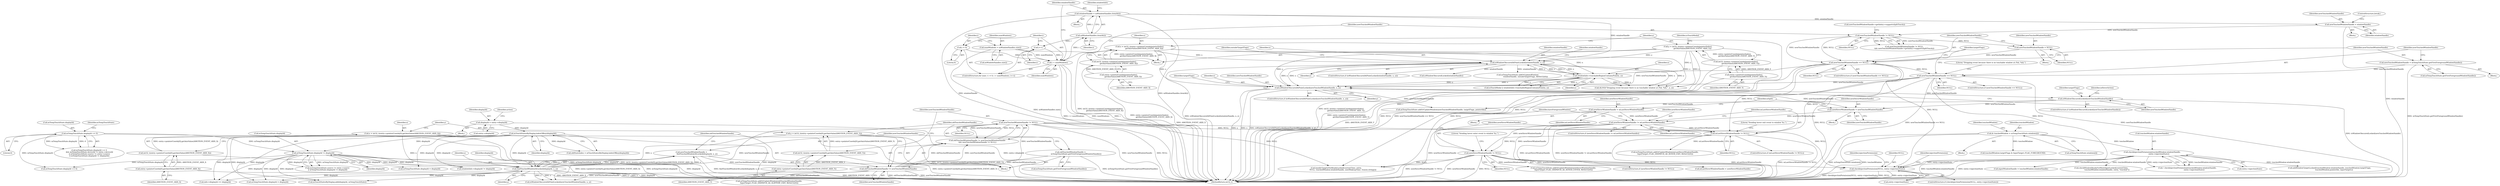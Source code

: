 digraph "0_Android_03a53d1c7765eeb3af0bc34c3dff02ada1953fbf_0@pointer" {
"1000944" [label="(Call,checkInjectionPermission(NULL, entry->injectionState))"];
"1000457" [label="(Call,newTouchedWindowHandle == NULL)"];
"1000453" [label="(Call,newTouchedWindowHandle = mTempTouchState.getFirstForegroundWindowHandle())"];
"1000449" [label="(Call,newTouchedWindowHandle == NULL)"];
"1000433" [label="(Call,newTouchedWindowHandle != NULL)"];
"1000392" [label="(Call,newTouchedWindowHandle = windowHandle)"];
"1000343" [label="(Call,windowHandle = mWindowHandles.itemAt(i))"];
"1000345" [label="(Call,mWindowHandles.itemAt(i))"];
"1000336" [label="(Call,i < numWindows)"];
"1000333" [label="(Call,i = 0)"];
"1000339" [label="(Call,i++)"];
"1000328" [label="(Call,numWindows = mWindowHandles.size())"];
"1000445" [label="(Call,newTouchedWindowHandle = NULL)"];
"1000588" [label="(Call,newTouchedWindowHandle != NULL)"];
"1000585" [label="(Call,oldTouchedWindowHandle != newTouchedWindowHandle)"];
"1000573" [label="(Call,oldTouchedWindowHandle =\n                    mTempTouchState.getFirstForegroundWindowHandle())"];
"1000577" [label="(Call,newTouchedWindowHandle =\n                    findTouchedWindowAtLocked(displayId, x, y))"];
"1000579" [label="(Call,findTouchedWindowAtLocked(displayId, x, y))"];
"1000150" [label="(Call,mTouchStatesByDisplay.indexOfKey(displayId))"];
"1000117" [label="(Call,displayId = entry->displayId)"];
"1000202" [label="(Call,mTempTouchState.displayId != displayId)"];
"1000181" [label="(Call,mTempTouchState.displayId >= 0)"];
"1000561" [label="(Call,x = int32_t(entry->pointerCoords[0].getAxisValue(AMOTION_EVENT_AXIS_X)))"];
"1000563" [label="(Call,int32_t(entry->pointerCoords[0].getAxisValue(AMOTION_EVENT_AXIS_X)))"];
"1000564" [label="(Call,entry->pointerCoords[0].getAxisValue(AMOTION_EVENT_AXIS_X))"];
"1000567" [label="(Call,y = int32_t(entry->pointerCoords[0].getAxisValue(AMOTION_EVENT_AXIS_Y)))"];
"1000569" [label="(Call,int32_t(entry->pointerCoords[0].getAxisValue(AMOTION_EVENT_AXIS_Y)))"];
"1000570" [label="(Call,entry->pointerCoords[0].getAxisValue(AMOTION_EVENT_AXIS_Y))"];
"1000663" [label="(Call,newHoverWindowHandle != NULL)"];
"1000645" [label="(Call,newHoverWindowHandle != mLastHoverWindowHandle)"];
"1000510" [label="(Call,newHoverWindowHandle = mLastHoverWindowHandle)"];
"1000501" [label="(Call,newHoverWindowHandle = newTouchedWindowHandle)"];
"1000482" [label="(Call,isWindowObscuredAtPointLocked(newTouchedWindowHandle, x, y))"];
"1000311" [label="(Call,x = int32_t(entry->pointerCoords[pointerIndex].\n                getAxisValue(AMOTION_EVENT_AXIS_X)))"];
"1000313" [label="(Call,int32_t(entry->pointerCoords[pointerIndex].\n                getAxisValue(AMOTION_EVENT_AXIS_X)))"];
"1000314" [label="(Call,entry->pointerCoords[pointerIndex].\n                getAxisValue(AMOTION_EVENT_AXIS_X))"];
"1000388" [label="(Call,windowInfo->touchableRegionContainsPoint(x, y))"];
"1000410" [label="(Call,isWindowObscuredAtPointLocked(windowHandle, x, y))"];
"1000317" [label="(Call,y = int32_t(entry->pointerCoords[pointerIndex].\n                getAxisValue(AMOTION_EVENT_AXIS_Y)))"];
"1000319" [label="(Call,int32_t(entry->pointerCoords[pointerIndex].\n                getAxisValue(AMOTION_EVENT_AXIS_Y)))"];
"1000320" [label="(Call,entry->pointerCoords[pointerIndex].\n                getAxisValue(AMOTION_EVENT_AXIS_Y))"];
"1000492" [label="(Call,isWindowObscuredLocked(newTouchedWindowHandle))"];
"1000650" [label="(Call,mLastHoverWindowHandle != NULL)"];
"1000711" [label="(Call,checkInjectionPermission(touchedWindow.windowHandle,\n                        entry->injectionState))"];
"1000692" [label="(Call,& touchedWindow = mTempTouchState.windows[i])"];
"1000393" [label="(Identifier,newTouchedWindowHandle)"];
"1000335" [label="(Literal,0)"];
"1000118" [label="(Identifier,displayId)"];
"1000581" [label="(Identifier,x)"];
"1000343" [label="(Call,windowHandle = mWindowHandles.itemAt(i))"];
"1000180" [label="(Call,mTempTouchState.displayId >= 0\n && (mTempTouchState.deviceId != entry->deviceId\n || mTempTouchState.source != entry->source\n || mTempTouchState.displayId != displayId))"];
"1000444" [label="(Block,)"];
"1000436" [label="(Call,newTouchedWindowHandle->getInfo()->supportsSplitTouch())"];
"1000194" [label="(Call,mTempTouchState.source != entry->source\n || mTempTouchState.displayId != displayId)"];
"1000409" [label="(ControlStructure,if (isWindowObscuredAtPointLocked(windowHandle, x, y)))"];
"1000510" [label="(Call,newHoverWindowHandle = mLastHoverWindowHandle)"];
"1000650" [label="(Call,mLastHoverWindowHandle != NULL)"];
"1000337" [label="(Identifier,i)"];
"1000304" [label="(Block,)"];
"1000150" [label="(Call,mTouchStatesByDisplay.indexOfKey(displayId))"];
"1000620" [label="(Call,isWindowObscuredAtPointLocked(newTouchedWindowHandle, x, y))"];
"1000181" [label="(Call,mTempTouchState.displayId >= 0)"];
"1000151" [label="(Identifier,displayId)"];
"1000319" [label="(Call,int32_t(entry->pointerCoords[pointerIndex].\n                getAxisValue(AMOTION_EVENT_AXIS_Y)))"];
"1000645" [label="(Call,newHoverWindowHandle != mLastHoverWindowHandle)"];
"1000340" [label="(Identifier,i)"];
"1000119" [label="(Call,entry->displayId)"];
"1000420" [label="(Call,isWindowObscuredLocked(windowHandle))"];
"1000511" [label="(Identifier,newHoverWindowHandle)"];
"1000445" [label="(Call,newTouchedWindowHandle = NULL)"];
"1000451" [label="(Identifier,NULL)"];
"1000570" [label="(Call,entry->pointerCoords[0].getAxisValue(AMOTION_EVENT_AXIS_Y))"];
"1000206" [label="(Identifier,displayId)"];
"1000573" [label="(Call,oldTouchedWindowHandle =\n                    mTempTouchState.getFirstForegroundWindowHandle())"];
"1000313" [label="(Call,int32_t(entry->pointerCoords[pointerIndex].\n                getAxisValue(AMOTION_EVENT_AXIS_X)))"];
"1000491" [label="(ControlStructure,if (isWindowObscuredLocked(newTouchedWindowHandle)))"];
"1000827" [label="(Call,checkWindowReadyForMoreInputLocked(currentTime,\n                    touchedWindow.windowHandle, entry, \"touched\"))"];
"1000577" [label="(Call,newTouchedWindowHandle =\n                    findTouchedWindowAtLocked(displayId, x, y))"];
"1000956" [label="(Identifier,injectionPermission)"];
"1000485" [label="(Identifier,y)"];
"1000388" [label="(Call,windowInfo->touchableRegionContainsPoint(x, y))"];
"1000311" [label="(Call,x = int32_t(entry->pointerCoords[pointerIndex].\n                getAxisValue(AMOTION_EVENT_AXIS_X)))"];
"1000426" [label="(Call,mTempTouchState.addOrUpdateWindow(\n                            windowHandle, outsideTargetFlags, BitSet32(0)))"];
"1000448" [label="(ControlStructure,if (newTouchedWindowHandle == NULL))"];
"1001167" [label="(MethodReturn,int32_t)"];
"1000590" [label="(Identifier,NULL)"];
"1000567" [label="(Call,y = int32_t(entry->pointerCoords[0].getAxisValue(AMOTION_EVENT_AXIS_Y)))"];
"1000678" [label="(Identifier,haveForegroundWindow)"];
"1000461" [label="(Call,ALOGI(\"Dropping event because there is no touchable window at (%d, %d).\", x, y))"];
"1000651" [label="(Identifier,mLastHoverWindowHandle)"];
"1000202" [label="(Call,mTempTouchState.displayId != displayId)"];
"1000328" [label="(Call,numWindows = mWindowHandles.size())"];
"1000315" [label="(Identifier,AMOTION_EVENT_AXIS_X)"];
"1000453" [label="(Call,newTouchedWindowHandle = mTempTouchState.getFirstForegroundWindowHandle())"];
"1000562" [label="(Identifier,x)"];
"1000710" [label="(Call,! checkInjectionPermission(touchedWindow.windowHandle,\n                        entry->injectionState))"];
"1000336" [label="(Call,i < numWindows)"];
"1000481" [label="(ControlStructure,if (isWindowObscuredAtPointLocked(newTouchedWindowHandle, x, y)))"];
"1000314" [label="(Call,entry->pointerCoords[pointerIndex].\n                getAxisValue(AMOTION_EVENT_AXIS_X))"];
"1000655" [label="(Literal,\"Sending hover exit event to window %s.\")"];
"1000649" [label="(ControlStructure,if (mLastHoverWindowHandle != NULL))"];
"1000334" [label="(Identifier,i)"];
"1000435" [label="(Identifier,NULL)"];
"1000584" [label="(Call,oldTouchedWindowHandle != newTouchedWindowHandle\n && newTouchedWindowHandle != NULL)"];
"1000456" [label="(ControlStructure,if (newTouchedWindowHandle == NULL))"];
"1000346" [label="(Identifier,i)"];
"1001128" [label="(Call,mTouchStatesByDisplay.add(displayId, mTempTouchState))"];
"1000395" [label="(ControlStructure,break;)"];
"1000421" [label="(Identifier,windowHandle)"];
"1000565" [label="(Identifier,AMOTION_EVENT_AXIS_X)"];
"1000345" [label="(Call,mWindowHandles.itemAt(i))"];
"1000333" [label="(Call,i = 0)"];
"1000579" [label="(Call,findTouchedWindowAtLocked(displayId, x, y))"];
"1000124" [label="(Identifier,action)"];
"1000886" [label="(Call,info->displayId == displayId)"];
"1000690" [label="(Block,)"];
"1000459" [label="(Identifier,NULL)"];
"1000185" [label="(Literal,0)"];
"1000670" [label="(Call,mTempTouchState.addOrUpdateWindow(newHoverWindowHandle,\n InputTarget::FLAG_DISPATCH_AS_HOVER_ENTER, BitSet32(0)))"];
"1000563" [label="(Call,int32_t(entry->pointerCoords[0].getAxisValue(AMOTION_EVENT_AXIS_X)))"];
"1000646" [label="(Identifier,newHoverWindowHandle)"];
"1000325" [label="(Identifier,isTouchModal)"];
"1000501" [label="(Call,newHoverWindowHandle = newTouchedWindowHandle)"];
"1000652" [label="(Identifier,NULL)"];
"1000711" [label="(Call,checkInjectionPermission(touchedWindow.windowHandle,\n                        entry->injectionState))"];
"1000582" [label="(Identifier,y)"];
"1000416" [label="(Identifier,outsideTargetFlags)"];
"1001139" [label="(Call,mLastHoverWindowHandle = newHoverWindowHandle)"];
"1000320" [label="(Call,entry->pointerCoords[pointerIndex].\n                getAxisValue(AMOTION_EVENT_AXIS_Y))"];
"1000700" [label="(Call,touchedWindow.targetFlags & InputTarget::FLAG_FOREGROUND)"];
"1000662" [label="(ControlStructure,if (newHoverWindowHandle != NULL))"];
"1000499" [label="(Identifier,isHoverAction)"];
"1000338" [label="(Identifier,numWindows)"];
"1000352" [label="(Call,windowInfo->displayId != displayId)"];
"1000331" [label="(ControlStructure,for (size_t i = 0; i < numWindows; i++))"];
"1000329" [label="(Identifier,numWindows)"];
"1000585" [label="(Call,oldTouchedWindowHandle != newTouchedWindowHandle)"];
"1000392" [label="(Call,newTouchedWindowHandle = windowHandle)"];
"1000492" [label="(Call,isWindowObscuredLocked(newTouchedWindowHandle))"];
"1000664" [label="(Identifier,newHoverWindowHandle)"];
"1000568" [label="(Identifier,y)"];
"1000493" [label="(Identifier,newTouchedWindowHandle)"];
"1000496" [label="(Identifier,targetFlags)"];
"1000488" [label="(Identifier,targetFlags)"];
"1000182" [label="(Call,mTempTouchState.displayId)"];
"1000712" [label="(Call,touchedWindow.windowHandle)"];
"1001113" [label="(Call,mTempTouchState.displayId >= 0)"];
"1000412" [label="(Identifier,x)"];
"1000339" [label="(Call,i++)"];
"1000715" [label="(Call,entry->injectionState)"];
"1000951" [label="(Identifier,injectionPermission)"];
"1000433" [label="(Call,newTouchedWindowHandle != NULL)"];
"1000580" [label="(Identifier,displayId)"];
"1000434" [label="(Identifier,newTouchedWindowHandle)"];
"1000189" [label="(Identifier,mTempTouchState)"];
"1000312" [label="(Identifier,x)"];
"1000943" [label="(ControlStructure,if (checkInjectionPermission(NULL, entry->injectionState)))"];
"1000454" [label="(Identifier,newTouchedWindowHandle)"];
"1000410" [label="(Call,isWindowObscuredAtPointLocked(windowHandle, x, y))"];
"1000330" [label="(Call,mWindowHandles.size())"];
"1000110" [label="(Block,)"];
"1000925" [label="(Call,addWindowTargetLocked(touchedWindow.windowHandle, touchedWindow.targetFlags,\n                touchedWindow.pointerIds, inputTargets))"];
"1000588" [label="(Call,newTouchedWindowHandle != NULL)"];
"1000148" [label="(Call,oldStateIndex = mTouchStatesByDisplay.indexOfKey(displayId))"];
"1000596" [label="(Call,mTempTouchState.addOrUpdateWindow(oldTouchedWindowHandle,\n InputTarget::FLAG_DISPATCH_AS_SLIPPERY_EXIT, BitSet32(0)))"];
"1000578" [label="(Identifier,newTouchedWindowHandle)"];
"1000117" [label="(Call,displayId = entry->displayId)"];
"1000288" [label="(Call,mTempTouchState.displayId = displayId)"];
"1000694" [label="(Call,mTempTouchState.windows[i])"];
"1000840" [label="(Call,handleTargetsNotReadyLocked(currentTime, entry,\n                        NULL, touchedWindow.windowHandle, nextWakeupTime, reason.string()))"];
"1000484" [label="(Identifier,x)"];
"1000318" [label="(Identifier,y)"];
"1000455" [label="(Call,mTempTouchState.getFirstForegroundWindowHandle())"];
"1000341" [label="(Block,)"];
"1000482" [label="(Call,isWindowObscuredAtPointLocked(newTouchedWindowHandle, x, y))"];
"1000561" [label="(Call,x = int32_t(entry->pointerCoords[0].getAxisValue(AMOTION_EVENT_AXIS_X)))"];
"1000450" [label="(Identifier,newTouchedWindowHandle)"];
"1000665" [label="(Identifier,NULL)"];
"1000458" [label="(Identifier,newTouchedWindowHandle)"];
"1000391" [label="(Block,)"];
"1000663" [label="(Call,newHoverWindowHandle != NULL)"];
"1000587" [label="(Identifier,newTouchedWindowHandle)"];
"1000349" [label="(Identifier,windowInfo)"];
"1000575" [label="(Call,mTempTouchState.getFirstForegroundWindowHandle())"];
"1000321" [label="(Identifier,AMOTION_EVENT_AXIS_Y)"];
"1000471" [label="(Identifier,targetFlags)"];
"1000692" [label="(Call,& touchedWindow = mTempTouchState.windows[i])"];
"1000944" [label="(Call,checkInjectionPermission(NULL, entry->injectionState))"];
"1000781" [label="(Call,inputWindowHandle = touchedWindow.windowHandle)"];
"1000945" [label="(Identifier,NULL)"];
"1000693" [label="(Identifier,touchedWindow)"];
"1000203" [label="(Call,mTempTouchState.displayId)"];
"1000413" [label="(Identifier,y)"];
"1000559" [label="(Block,)"];
"1000394" [label="(Identifier,windowHandle)"];
"1000446" [label="(Identifier,newTouchedWindowHandle)"];
"1000657" [label="(Call,mTempTouchState.addOrUpdateWindow(mLastHoverWindowHandle,\n InputTarget::FLAG_DISPATCH_AS_HOVER_EXIT, BitSet32(0)))"];
"1000586" [label="(Identifier,oldTouchedWindowHandle)"];
"1000647" [label="(Identifier,mLastHoverWindowHandle)"];
"1000462" [label="(Literal,\"Dropping event because there is no touchable window at (%d, %d).\")"];
"1000483" [label="(Identifier,newTouchedWindowHandle)"];
"1000644" [label="(ControlStructure,if (newHoverWindowHandle != mLastHoverWindowHandle))"];
"1000529" [label="(Call,mTempTouchState.addOrUpdateWindow(newTouchedWindowHandle, targetFlags, pointerIds))"];
"1000702" [label="(Identifier,touchedWindow)"];
"1000503" [label="(Identifier,newTouchedWindowHandle)"];
"1000390" [label="(Identifier,y)"];
"1000317" [label="(Call,y = int32_t(entry->pointerCoords[pointerIndex].\n                getAxisValue(AMOTION_EVENT_AXIS_Y)))"];
"1000457" [label="(Call,newTouchedWindowHandle == NULL)"];
"1000512" [label="(Identifier,mLastHoverWindowHandle)"];
"1000389" [label="(Identifier,x)"];
"1000946" [label="(Call,entry->injectionState)"];
"1000344" [label="(Identifier,windowHandle)"];
"1000502" [label="(Identifier,newHoverWindowHandle)"];
"1000411" [label="(Identifier,windowHandle)"];
"1000452" [label="(Block,)"];
"1000386" [label="(Call,isTouchModal || windowInfo->touchableRegionContainsPoint(x, y))"];
"1000668" [label="(Literal,\"Sending hover enter event to window %s.\")"];
"1000447" [label="(Identifier,NULL)"];
"1001016" [label="(Call,mTempTouchState.displayId = displayId)"];
"1000509" [label="(Block,)"];
"1000564" [label="(Call,entry->pointerCoords[0].getAxisValue(AMOTION_EVENT_AXIS_X))"];
"1000432" [label="(Call,newTouchedWindowHandle != NULL\n && newTouchedWindowHandle->getInfo()->supportsSplitTouch())"];
"1000569" [label="(Call,int32_t(entry->pointerCoords[0].getAxisValue(AMOTION_EVENT_AXIS_Y)))"];
"1000515" [label="(Identifier,isSplit)"];
"1000589" [label="(Identifier,newTouchedWindowHandle)"];
"1000571" [label="(Identifier,AMOTION_EVENT_AXIS_Y)"];
"1000500" [label="(Block,)"];
"1000449" [label="(Call,newTouchedWindowHandle == NULL)"];
"1000574" [label="(Identifier,oldTouchedWindowHandle)"];
"1000944" -> "1000943"  [label="AST: "];
"1000944" -> "1000946"  [label="CFG: "];
"1000945" -> "1000944"  [label="AST: "];
"1000946" -> "1000944"  [label="AST: "];
"1000951" -> "1000944"  [label="CFG: "];
"1000956" -> "1000944"  [label="CFG: "];
"1000944" -> "1001167"  [label="DDG: entry->injectionState"];
"1000944" -> "1001167"  [label="DDG: checkInjectionPermission(NULL, entry->injectionState)"];
"1000944" -> "1001167"  [label="DDG: NULL"];
"1000457" -> "1000944"  [label="DDG: NULL"];
"1000588" -> "1000944"  [label="DDG: NULL"];
"1000449" -> "1000944"  [label="DDG: NULL"];
"1000663" -> "1000944"  [label="DDG: NULL"];
"1000711" -> "1000944"  [label="DDG: entry->injectionState"];
"1000457" -> "1000456"  [label="AST: "];
"1000457" -> "1000459"  [label="CFG: "];
"1000458" -> "1000457"  [label="AST: "];
"1000459" -> "1000457"  [label="AST: "];
"1000462" -> "1000457"  [label="CFG: "];
"1000471" -> "1000457"  [label="CFG: "];
"1000457" -> "1001167"  [label="DDG: NULL"];
"1000457" -> "1001167"  [label="DDG: newTouchedWindowHandle == NULL"];
"1000457" -> "1001167"  [label="DDG: newTouchedWindowHandle"];
"1000453" -> "1000457"  [label="DDG: newTouchedWindowHandle"];
"1000449" -> "1000457"  [label="DDG: NULL"];
"1000457" -> "1000482"  [label="DDG: newTouchedWindowHandle"];
"1000457" -> "1000650"  [label="DDG: NULL"];
"1000457" -> "1000840"  [label="DDG: NULL"];
"1000453" -> "1000452"  [label="AST: "];
"1000453" -> "1000455"  [label="CFG: "];
"1000454" -> "1000453"  [label="AST: "];
"1000455" -> "1000453"  [label="AST: "];
"1000458" -> "1000453"  [label="CFG: "];
"1000453" -> "1001167"  [label="DDG: mTempTouchState.getFirstForegroundWindowHandle()"];
"1000449" -> "1000448"  [label="AST: "];
"1000449" -> "1000451"  [label="CFG: "];
"1000450" -> "1000449"  [label="AST: "];
"1000451" -> "1000449"  [label="AST: "];
"1000454" -> "1000449"  [label="CFG: "];
"1000471" -> "1000449"  [label="CFG: "];
"1000449" -> "1001167"  [label="DDG: newTouchedWindowHandle == NULL"];
"1000449" -> "1001167"  [label="DDG: NULL"];
"1000433" -> "1000449"  [label="DDG: newTouchedWindowHandle"];
"1000433" -> "1000449"  [label="DDG: NULL"];
"1000445" -> "1000449"  [label="DDG: newTouchedWindowHandle"];
"1000449" -> "1000482"  [label="DDG: newTouchedWindowHandle"];
"1000449" -> "1000650"  [label="DDG: NULL"];
"1000449" -> "1000840"  [label="DDG: NULL"];
"1000433" -> "1000432"  [label="AST: "];
"1000433" -> "1000435"  [label="CFG: "];
"1000434" -> "1000433"  [label="AST: "];
"1000435" -> "1000433"  [label="AST: "];
"1000436" -> "1000433"  [label="CFG: "];
"1000432" -> "1000433"  [label="CFG: "];
"1000433" -> "1000432"  [label="DDG: newTouchedWindowHandle"];
"1000433" -> "1000432"  [label="DDG: NULL"];
"1000392" -> "1000433"  [label="DDG: newTouchedWindowHandle"];
"1000433" -> "1000445"  [label="DDG: NULL"];
"1000392" -> "1000391"  [label="AST: "];
"1000392" -> "1000394"  [label="CFG: "];
"1000393" -> "1000392"  [label="AST: "];
"1000394" -> "1000392"  [label="AST: "];
"1000395" -> "1000392"  [label="CFG: "];
"1000392" -> "1001167"  [label="DDG: windowHandle"];
"1000343" -> "1000392"  [label="DDG: windowHandle"];
"1000343" -> "1000341"  [label="AST: "];
"1000343" -> "1000345"  [label="CFG: "];
"1000344" -> "1000343"  [label="AST: "];
"1000345" -> "1000343"  [label="AST: "];
"1000349" -> "1000343"  [label="CFG: "];
"1000343" -> "1001167"  [label="DDG: windowHandle"];
"1000343" -> "1001167"  [label="DDG: mWindowHandles.itemAt(i)"];
"1000345" -> "1000343"  [label="DDG: i"];
"1000343" -> "1000410"  [label="DDG: windowHandle"];
"1000345" -> "1000346"  [label="CFG: "];
"1000346" -> "1000345"  [label="AST: "];
"1000345" -> "1001167"  [label="DDG: i"];
"1000345" -> "1000339"  [label="DDG: i"];
"1000336" -> "1000345"  [label="DDG: i"];
"1000336" -> "1000331"  [label="AST: "];
"1000336" -> "1000338"  [label="CFG: "];
"1000337" -> "1000336"  [label="AST: "];
"1000338" -> "1000336"  [label="AST: "];
"1000344" -> "1000336"  [label="CFG: "];
"1000434" -> "1000336"  [label="CFG: "];
"1000336" -> "1001167"  [label="DDG: i < numWindows"];
"1000336" -> "1001167"  [label="DDG: numWindows"];
"1000336" -> "1001167"  [label="DDG: i"];
"1000333" -> "1000336"  [label="DDG: i"];
"1000339" -> "1000336"  [label="DDG: i"];
"1000328" -> "1000336"  [label="DDG: numWindows"];
"1000333" -> "1000331"  [label="AST: "];
"1000333" -> "1000335"  [label="CFG: "];
"1000334" -> "1000333"  [label="AST: "];
"1000335" -> "1000333"  [label="AST: "];
"1000337" -> "1000333"  [label="CFG: "];
"1000339" -> "1000331"  [label="AST: "];
"1000339" -> "1000340"  [label="CFG: "];
"1000340" -> "1000339"  [label="AST: "];
"1000337" -> "1000339"  [label="CFG: "];
"1000328" -> "1000304"  [label="AST: "];
"1000328" -> "1000330"  [label="CFG: "];
"1000329" -> "1000328"  [label="AST: "];
"1000330" -> "1000328"  [label="AST: "];
"1000334" -> "1000328"  [label="CFG: "];
"1000328" -> "1001167"  [label="DDG: mWindowHandles.size()"];
"1000445" -> "1000444"  [label="AST: "];
"1000445" -> "1000447"  [label="CFG: "];
"1000446" -> "1000445"  [label="AST: "];
"1000447" -> "1000445"  [label="AST: "];
"1000450" -> "1000445"  [label="CFG: "];
"1000588" -> "1000584"  [label="AST: "];
"1000588" -> "1000590"  [label="CFG: "];
"1000589" -> "1000588"  [label="AST: "];
"1000590" -> "1000588"  [label="AST: "];
"1000584" -> "1000588"  [label="CFG: "];
"1000588" -> "1001167"  [label="DDG: newTouchedWindowHandle"];
"1000588" -> "1001167"  [label="DDG: NULL"];
"1000588" -> "1000584"  [label="DDG: newTouchedWindowHandle"];
"1000588" -> "1000584"  [label="DDG: NULL"];
"1000585" -> "1000588"  [label="DDG: newTouchedWindowHandle"];
"1000588" -> "1000620"  [label="DDG: newTouchedWindowHandle"];
"1000588" -> "1000650"  [label="DDG: NULL"];
"1000588" -> "1000840"  [label="DDG: NULL"];
"1000585" -> "1000584"  [label="AST: "];
"1000585" -> "1000587"  [label="CFG: "];
"1000586" -> "1000585"  [label="AST: "];
"1000587" -> "1000585"  [label="AST: "];
"1000589" -> "1000585"  [label="CFG: "];
"1000584" -> "1000585"  [label="CFG: "];
"1000585" -> "1001167"  [label="DDG: oldTouchedWindowHandle"];
"1000585" -> "1001167"  [label="DDG: newTouchedWindowHandle"];
"1000585" -> "1000584"  [label="DDG: oldTouchedWindowHandle"];
"1000585" -> "1000584"  [label="DDG: newTouchedWindowHandle"];
"1000573" -> "1000585"  [label="DDG: oldTouchedWindowHandle"];
"1000577" -> "1000585"  [label="DDG: newTouchedWindowHandle"];
"1000585" -> "1000596"  [label="DDG: oldTouchedWindowHandle"];
"1000585" -> "1000620"  [label="DDG: newTouchedWindowHandle"];
"1000573" -> "1000559"  [label="AST: "];
"1000573" -> "1000575"  [label="CFG: "];
"1000574" -> "1000573"  [label="AST: "];
"1000575" -> "1000573"  [label="AST: "];
"1000578" -> "1000573"  [label="CFG: "];
"1000573" -> "1001167"  [label="DDG: mTempTouchState.getFirstForegroundWindowHandle()"];
"1000577" -> "1000559"  [label="AST: "];
"1000577" -> "1000579"  [label="CFG: "];
"1000578" -> "1000577"  [label="AST: "];
"1000579" -> "1000577"  [label="AST: "];
"1000586" -> "1000577"  [label="CFG: "];
"1000577" -> "1001167"  [label="DDG: findTouchedWindowAtLocked(displayId, x, y)"];
"1000579" -> "1000577"  [label="DDG: displayId"];
"1000579" -> "1000577"  [label="DDG: x"];
"1000579" -> "1000577"  [label="DDG: y"];
"1000579" -> "1000582"  [label="CFG: "];
"1000580" -> "1000579"  [label="AST: "];
"1000581" -> "1000579"  [label="AST: "];
"1000582" -> "1000579"  [label="AST: "];
"1000579" -> "1001167"  [label="DDG: displayId"];
"1000579" -> "1001167"  [label="DDG: y"];
"1000579" -> "1001167"  [label="DDG: x"];
"1000150" -> "1000579"  [label="DDG: displayId"];
"1000202" -> "1000579"  [label="DDG: displayId"];
"1000561" -> "1000579"  [label="DDG: x"];
"1000567" -> "1000579"  [label="DDG: y"];
"1000579" -> "1000620"  [label="DDG: x"];
"1000579" -> "1000620"  [label="DDG: y"];
"1000579" -> "1000886"  [label="DDG: displayId"];
"1000579" -> "1001016"  [label="DDG: displayId"];
"1000579" -> "1001128"  [label="DDG: displayId"];
"1000150" -> "1000148"  [label="AST: "];
"1000150" -> "1000151"  [label="CFG: "];
"1000151" -> "1000150"  [label="AST: "];
"1000148" -> "1000150"  [label="CFG: "];
"1000150" -> "1001167"  [label="DDG: displayId"];
"1000150" -> "1000148"  [label="DDG: displayId"];
"1000117" -> "1000150"  [label="DDG: displayId"];
"1000150" -> "1000202"  [label="DDG: displayId"];
"1000150" -> "1000288"  [label="DDG: displayId"];
"1000150" -> "1000352"  [label="DDG: displayId"];
"1000150" -> "1000886"  [label="DDG: displayId"];
"1000150" -> "1001016"  [label="DDG: displayId"];
"1000150" -> "1001128"  [label="DDG: displayId"];
"1000117" -> "1000110"  [label="AST: "];
"1000117" -> "1000119"  [label="CFG: "];
"1000118" -> "1000117"  [label="AST: "];
"1000119" -> "1000117"  [label="AST: "];
"1000124" -> "1000117"  [label="CFG: "];
"1000117" -> "1001167"  [label="DDG: entry->displayId"];
"1000202" -> "1000194"  [label="AST: "];
"1000202" -> "1000206"  [label="CFG: "];
"1000203" -> "1000202"  [label="AST: "];
"1000206" -> "1000202"  [label="AST: "];
"1000194" -> "1000202"  [label="CFG: "];
"1000202" -> "1001167"  [label="DDG: displayId"];
"1000202" -> "1001167"  [label="DDG: mTempTouchState.displayId"];
"1000202" -> "1000194"  [label="DDG: mTempTouchState.displayId"];
"1000202" -> "1000194"  [label="DDG: displayId"];
"1000181" -> "1000202"  [label="DDG: mTempTouchState.displayId"];
"1000202" -> "1000288"  [label="DDG: displayId"];
"1000202" -> "1000352"  [label="DDG: displayId"];
"1000202" -> "1000886"  [label="DDG: displayId"];
"1000202" -> "1001016"  [label="DDG: displayId"];
"1000202" -> "1001113"  [label="DDG: mTempTouchState.displayId"];
"1000202" -> "1001128"  [label="DDG: displayId"];
"1000181" -> "1000180"  [label="AST: "];
"1000181" -> "1000185"  [label="CFG: "];
"1000182" -> "1000181"  [label="AST: "];
"1000185" -> "1000181"  [label="AST: "];
"1000189" -> "1000181"  [label="CFG: "];
"1000180" -> "1000181"  [label="CFG: "];
"1000181" -> "1001167"  [label="DDG: mTempTouchState.displayId"];
"1000181" -> "1000180"  [label="DDG: mTempTouchState.displayId"];
"1000181" -> "1000180"  [label="DDG: 0"];
"1000181" -> "1001113"  [label="DDG: mTempTouchState.displayId"];
"1000561" -> "1000559"  [label="AST: "];
"1000561" -> "1000563"  [label="CFG: "];
"1000562" -> "1000561"  [label="AST: "];
"1000563" -> "1000561"  [label="AST: "];
"1000568" -> "1000561"  [label="CFG: "];
"1000561" -> "1001167"  [label="DDG: int32_t(entry->pointerCoords[0].getAxisValue(AMOTION_EVENT_AXIS_X))"];
"1000563" -> "1000561"  [label="DDG: entry->pointerCoords[0].getAxisValue(AMOTION_EVENT_AXIS_X)"];
"1000563" -> "1000564"  [label="CFG: "];
"1000564" -> "1000563"  [label="AST: "];
"1000563" -> "1001167"  [label="DDG: entry->pointerCoords[0].getAxisValue(AMOTION_EVENT_AXIS_X)"];
"1000564" -> "1000563"  [label="DDG: AMOTION_EVENT_AXIS_X"];
"1000564" -> "1000565"  [label="CFG: "];
"1000565" -> "1000564"  [label="AST: "];
"1000564" -> "1001167"  [label="DDG: AMOTION_EVENT_AXIS_X"];
"1000567" -> "1000559"  [label="AST: "];
"1000567" -> "1000569"  [label="CFG: "];
"1000568" -> "1000567"  [label="AST: "];
"1000569" -> "1000567"  [label="AST: "];
"1000574" -> "1000567"  [label="CFG: "];
"1000567" -> "1001167"  [label="DDG: int32_t(entry->pointerCoords[0].getAxisValue(AMOTION_EVENT_AXIS_Y))"];
"1000569" -> "1000567"  [label="DDG: entry->pointerCoords[0].getAxisValue(AMOTION_EVENT_AXIS_Y)"];
"1000569" -> "1000570"  [label="CFG: "];
"1000570" -> "1000569"  [label="AST: "];
"1000569" -> "1001167"  [label="DDG: entry->pointerCoords[0].getAxisValue(AMOTION_EVENT_AXIS_Y)"];
"1000570" -> "1000569"  [label="DDG: AMOTION_EVENT_AXIS_Y"];
"1000570" -> "1000571"  [label="CFG: "];
"1000571" -> "1000570"  [label="AST: "];
"1000570" -> "1001167"  [label="DDG: AMOTION_EVENT_AXIS_Y"];
"1000663" -> "1000662"  [label="AST: "];
"1000663" -> "1000665"  [label="CFG: "];
"1000664" -> "1000663"  [label="AST: "];
"1000665" -> "1000663"  [label="AST: "];
"1000668" -> "1000663"  [label="CFG: "];
"1000678" -> "1000663"  [label="CFG: "];
"1000663" -> "1001167"  [label="DDG: newHoverWindowHandle != NULL"];
"1000663" -> "1001167"  [label="DDG: newHoverWindowHandle"];
"1000663" -> "1001167"  [label="DDG: NULL"];
"1000645" -> "1000663"  [label="DDG: newHoverWindowHandle"];
"1000650" -> "1000663"  [label="DDG: NULL"];
"1000663" -> "1000670"  [label="DDG: newHoverWindowHandle"];
"1000663" -> "1000840"  [label="DDG: NULL"];
"1000663" -> "1001139"  [label="DDG: newHoverWindowHandle"];
"1000645" -> "1000644"  [label="AST: "];
"1000645" -> "1000647"  [label="CFG: "];
"1000646" -> "1000645"  [label="AST: "];
"1000647" -> "1000645"  [label="AST: "];
"1000651" -> "1000645"  [label="CFG: "];
"1000678" -> "1000645"  [label="CFG: "];
"1000645" -> "1001167"  [label="DDG: newHoverWindowHandle"];
"1000645" -> "1001167"  [label="DDG: mLastHoverWindowHandle"];
"1000645" -> "1001167"  [label="DDG: newHoverWindowHandle != mLastHoverWindowHandle"];
"1000510" -> "1000645"  [label="DDG: newHoverWindowHandle"];
"1000501" -> "1000645"  [label="DDG: newHoverWindowHandle"];
"1000645" -> "1000650"  [label="DDG: mLastHoverWindowHandle"];
"1000645" -> "1001139"  [label="DDG: newHoverWindowHandle"];
"1000510" -> "1000509"  [label="AST: "];
"1000510" -> "1000512"  [label="CFG: "];
"1000511" -> "1000510"  [label="AST: "];
"1000512" -> "1000510"  [label="AST: "];
"1000515" -> "1000510"  [label="CFG: "];
"1000501" -> "1000500"  [label="AST: "];
"1000501" -> "1000503"  [label="CFG: "];
"1000502" -> "1000501"  [label="AST: "];
"1000503" -> "1000501"  [label="AST: "];
"1000515" -> "1000501"  [label="CFG: "];
"1000482" -> "1000501"  [label="DDG: newTouchedWindowHandle"];
"1000492" -> "1000501"  [label="DDG: newTouchedWindowHandle"];
"1000482" -> "1000481"  [label="AST: "];
"1000482" -> "1000485"  [label="CFG: "];
"1000483" -> "1000482"  [label="AST: "];
"1000484" -> "1000482"  [label="AST: "];
"1000485" -> "1000482"  [label="AST: "];
"1000488" -> "1000482"  [label="CFG: "];
"1000493" -> "1000482"  [label="CFG: "];
"1000482" -> "1001167"  [label="DDG: y"];
"1000482" -> "1001167"  [label="DDG: x"];
"1000482" -> "1001167"  [label="DDG: isWindowObscuredAtPointLocked(newTouchedWindowHandle, x, y)"];
"1000311" -> "1000482"  [label="DDG: x"];
"1000388" -> "1000482"  [label="DDG: x"];
"1000388" -> "1000482"  [label="DDG: y"];
"1000410" -> "1000482"  [label="DDG: x"];
"1000410" -> "1000482"  [label="DDG: y"];
"1000317" -> "1000482"  [label="DDG: y"];
"1000482" -> "1000492"  [label="DDG: newTouchedWindowHandle"];
"1000482" -> "1000529"  [label="DDG: newTouchedWindowHandle"];
"1000311" -> "1000304"  [label="AST: "];
"1000311" -> "1000313"  [label="CFG: "];
"1000312" -> "1000311"  [label="AST: "];
"1000313" -> "1000311"  [label="AST: "];
"1000318" -> "1000311"  [label="CFG: "];
"1000311" -> "1001167"  [label="DDG: int32_t(entry->pointerCoords[pointerIndex].\n                getAxisValue(AMOTION_EVENT_AXIS_X))"];
"1000313" -> "1000311"  [label="DDG: entry->pointerCoords[pointerIndex].\n                getAxisValue(AMOTION_EVENT_AXIS_X)"];
"1000311" -> "1000388"  [label="DDG: x"];
"1000311" -> "1000410"  [label="DDG: x"];
"1000311" -> "1000461"  [label="DDG: x"];
"1000313" -> "1000314"  [label="CFG: "];
"1000314" -> "1000313"  [label="AST: "];
"1000313" -> "1001167"  [label="DDG: entry->pointerCoords[pointerIndex].\n                getAxisValue(AMOTION_EVENT_AXIS_X)"];
"1000314" -> "1000313"  [label="DDG: AMOTION_EVENT_AXIS_X"];
"1000314" -> "1000315"  [label="CFG: "];
"1000315" -> "1000314"  [label="AST: "];
"1000314" -> "1001167"  [label="DDG: AMOTION_EVENT_AXIS_X"];
"1000388" -> "1000386"  [label="AST: "];
"1000388" -> "1000390"  [label="CFG: "];
"1000389" -> "1000388"  [label="AST: "];
"1000390" -> "1000388"  [label="AST: "];
"1000386" -> "1000388"  [label="CFG: "];
"1000388" -> "1000386"  [label="DDG: x"];
"1000388" -> "1000386"  [label="DDG: y"];
"1000410" -> "1000388"  [label="DDG: x"];
"1000410" -> "1000388"  [label="DDG: y"];
"1000317" -> "1000388"  [label="DDG: y"];
"1000388" -> "1000410"  [label="DDG: x"];
"1000388" -> "1000410"  [label="DDG: y"];
"1000388" -> "1000461"  [label="DDG: x"];
"1000388" -> "1000461"  [label="DDG: y"];
"1000410" -> "1000409"  [label="AST: "];
"1000410" -> "1000413"  [label="CFG: "];
"1000411" -> "1000410"  [label="AST: "];
"1000412" -> "1000410"  [label="AST: "];
"1000413" -> "1000410"  [label="AST: "];
"1000416" -> "1000410"  [label="CFG: "];
"1000421" -> "1000410"  [label="CFG: "];
"1000410" -> "1001167"  [label="DDG: isWindowObscuredAtPointLocked(windowHandle, x, y)"];
"1000317" -> "1000410"  [label="DDG: y"];
"1000410" -> "1000420"  [label="DDG: windowHandle"];
"1000410" -> "1000426"  [label="DDG: windowHandle"];
"1000410" -> "1000461"  [label="DDG: x"];
"1000410" -> "1000461"  [label="DDG: y"];
"1000317" -> "1000304"  [label="AST: "];
"1000317" -> "1000319"  [label="CFG: "];
"1000318" -> "1000317"  [label="AST: "];
"1000319" -> "1000317"  [label="AST: "];
"1000325" -> "1000317"  [label="CFG: "];
"1000317" -> "1001167"  [label="DDG: int32_t(entry->pointerCoords[pointerIndex].\n                getAxisValue(AMOTION_EVENT_AXIS_Y))"];
"1000319" -> "1000317"  [label="DDG: entry->pointerCoords[pointerIndex].\n                getAxisValue(AMOTION_EVENT_AXIS_Y)"];
"1000317" -> "1000461"  [label="DDG: y"];
"1000319" -> "1000320"  [label="CFG: "];
"1000320" -> "1000319"  [label="AST: "];
"1000319" -> "1001167"  [label="DDG: entry->pointerCoords[pointerIndex].\n                getAxisValue(AMOTION_EVENT_AXIS_Y)"];
"1000320" -> "1000319"  [label="DDG: AMOTION_EVENT_AXIS_Y"];
"1000320" -> "1000321"  [label="CFG: "];
"1000321" -> "1000320"  [label="AST: "];
"1000320" -> "1001167"  [label="DDG: AMOTION_EVENT_AXIS_Y"];
"1000492" -> "1000491"  [label="AST: "];
"1000492" -> "1000493"  [label="CFG: "];
"1000493" -> "1000492"  [label="AST: "];
"1000496" -> "1000492"  [label="CFG: "];
"1000499" -> "1000492"  [label="CFG: "];
"1000492" -> "1001167"  [label="DDG: isWindowObscuredLocked(newTouchedWindowHandle)"];
"1000492" -> "1000529"  [label="DDG: newTouchedWindowHandle"];
"1000650" -> "1000649"  [label="AST: "];
"1000650" -> "1000652"  [label="CFG: "];
"1000651" -> "1000650"  [label="AST: "];
"1000652" -> "1000650"  [label="AST: "];
"1000655" -> "1000650"  [label="CFG: "];
"1000664" -> "1000650"  [label="CFG: "];
"1000650" -> "1001167"  [label="DDG: mLastHoverWindowHandle != NULL"];
"1000650" -> "1001167"  [label="DDG: mLastHoverWindowHandle"];
"1000650" -> "1000657"  [label="DDG: mLastHoverWindowHandle"];
"1000711" -> "1000710"  [label="AST: "];
"1000711" -> "1000715"  [label="CFG: "];
"1000712" -> "1000711"  [label="AST: "];
"1000715" -> "1000711"  [label="AST: "];
"1000710" -> "1000711"  [label="CFG: "];
"1000711" -> "1001167"  [label="DDG: touchedWindow.windowHandle"];
"1000711" -> "1001167"  [label="DDG: entry->injectionState"];
"1000711" -> "1000710"  [label="DDG: touchedWindow.windowHandle"];
"1000711" -> "1000710"  [label="DDG: entry->injectionState"];
"1000692" -> "1000711"  [label="DDG: touchedWindow"];
"1000711" -> "1000781"  [label="DDG: touchedWindow.windowHandle"];
"1000711" -> "1000827"  [label="DDG: touchedWindow.windowHandle"];
"1000711" -> "1000925"  [label="DDG: touchedWindow.windowHandle"];
"1000692" -> "1000690"  [label="AST: "];
"1000692" -> "1000694"  [label="CFG: "];
"1000693" -> "1000692"  [label="AST: "];
"1000694" -> "1000692"  [label="AST: "];
"1000702" -> "1000692"  [label="CFG: "];
"1000692" -> "1001167"  [label="DDG: touchedWindow"];
"1000692" -> "1001167"  [label="DDG: mTempTouchState.windows[i]"];
"1000692" -> "1000700"  [label="DDG: touchedWindow"];
}

